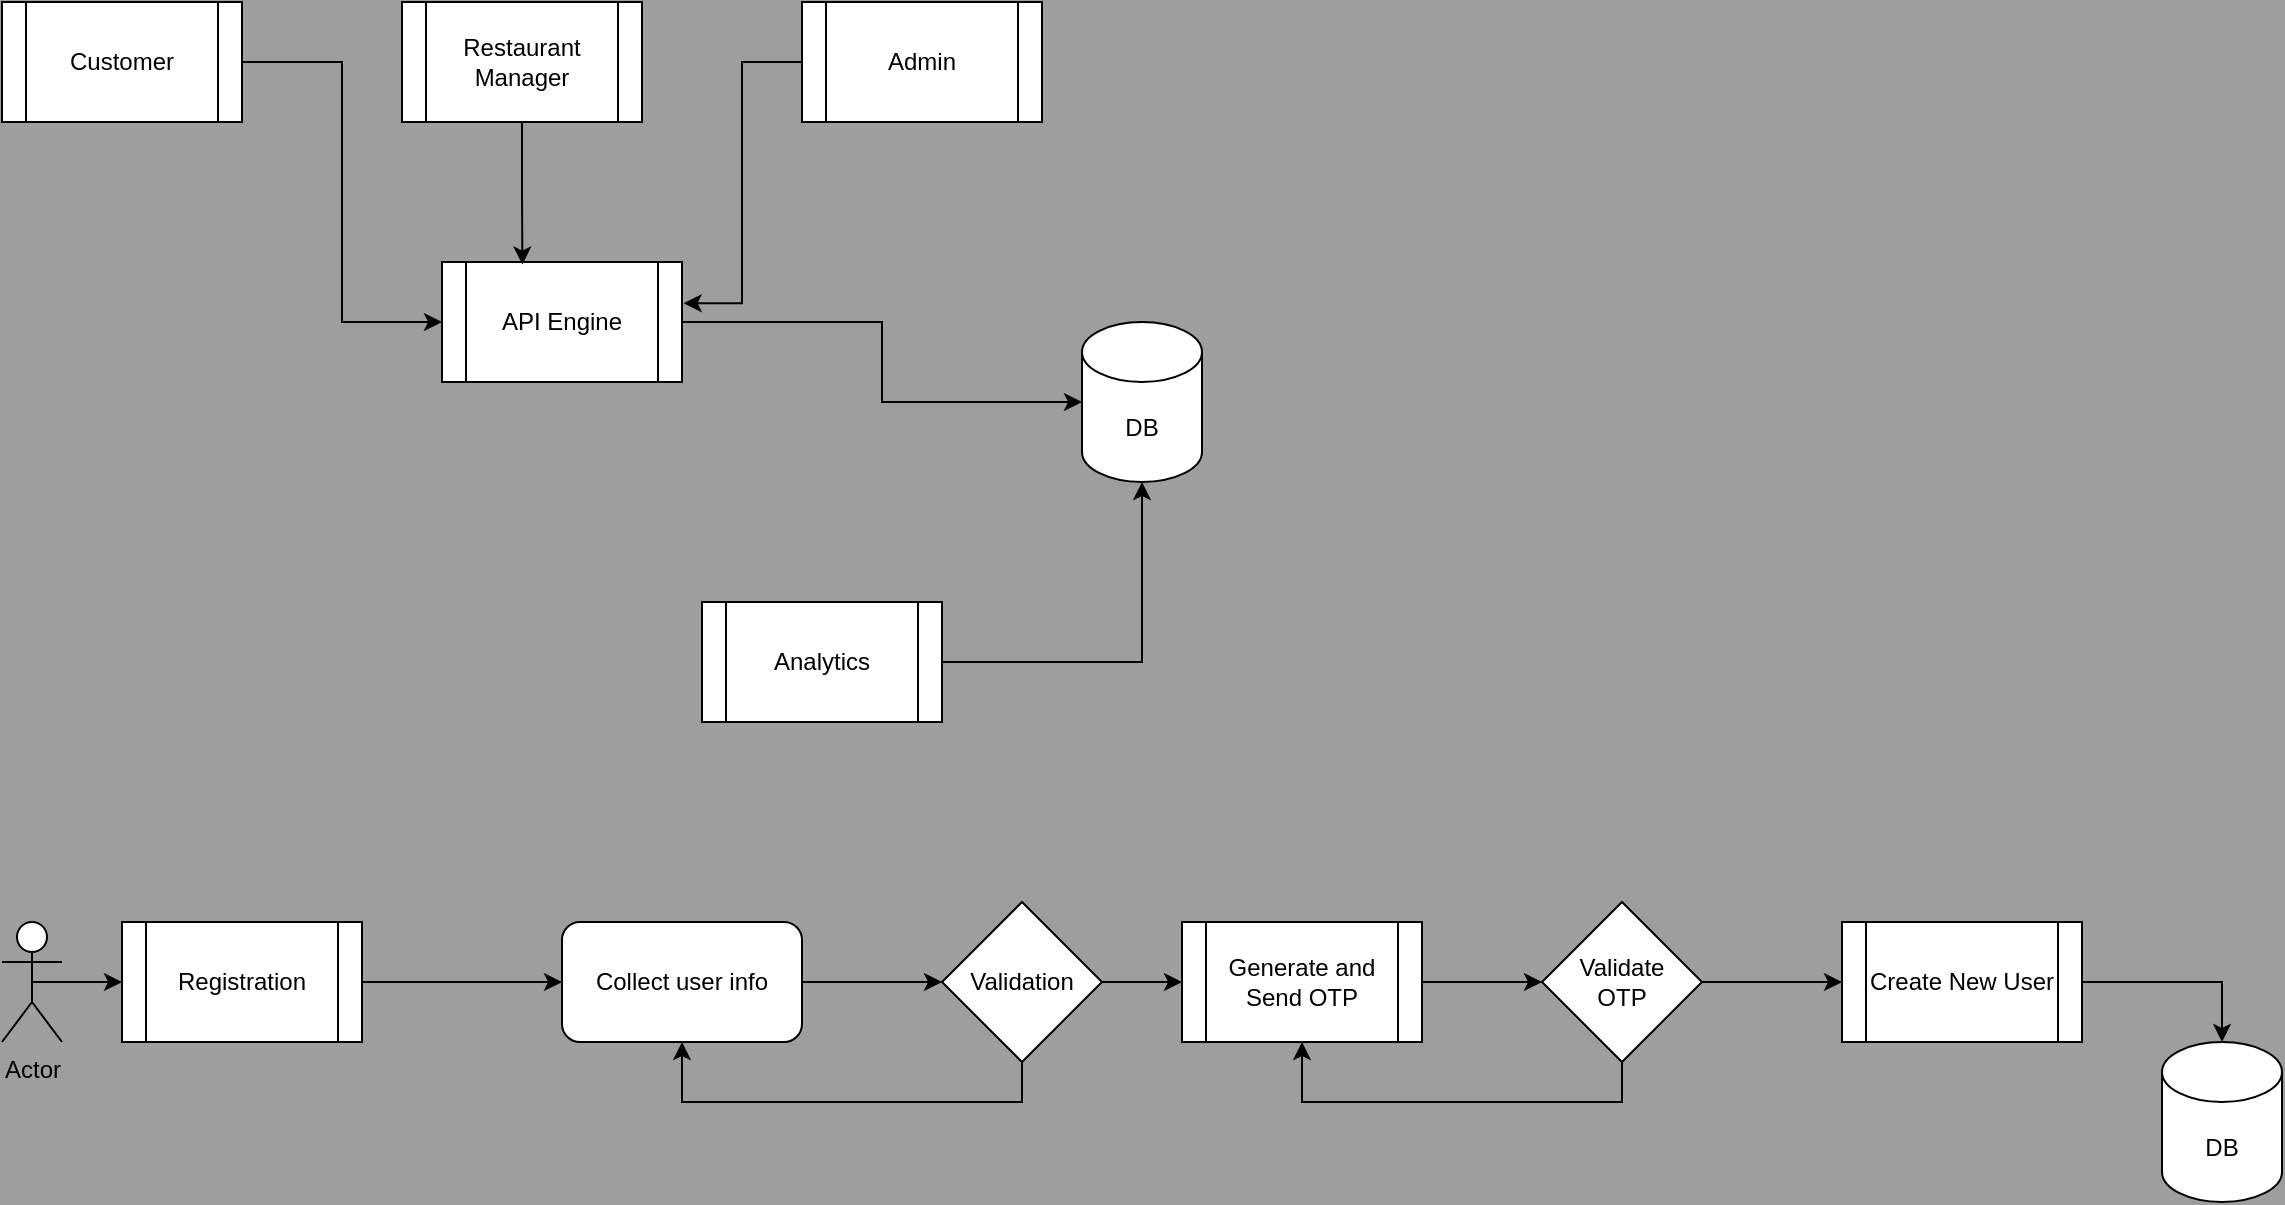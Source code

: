 <mxfile version="20.1.3" type="github"><diagram id="e1t5K0WVTeqLmPOKQeFu" name="Page-1"><mxGraphModel dx="1298" dy="865" grid="1" gridSize="10" guides="1" tooltips="1" connect="1" arrows="1" fold="1" page="1" pageScale="1" pageWidth="827" pageHeight="1169" background="#9E9E9E" math="0" shadow="0"><root><mxCell id="0"/><mxCell id="1" parent="0"/><mxCell id="-elARMc_oHwTk7DjKt0W-4" style="edgeStyle=orthogonalEdgeStyle;rounded=0;orthogonalLoop=1;jettySize=auto;html=1;exitX=1;exitY=0.5;exitDx=0;exitDy=0;entryX=0;entryY=0.5;entryDx=0;entryDy=0;entryPerimeter=0;" parent="1" source="-elARMc_oHwTk7DjKt0W-1" target="-elARMc_oHwTk7DjKt0W-2" edge="1"><mxGeometry relative="1" as="geometry"/></mxCell><mxCell id="-elARMc_oHwTk7DjKt0W-1" value="API Engine" style="shape=process;whiteSpace=wrap;html=1;backgroundOutline=1;" parent="1" vertex="1"><mxGeometry x="350" y="210" width="120" height="60" as="geometry"/></mxCell><mxCell id="-elARMc_oHwTk7DjKt0W-2" value="DB" style="shape=cylinder3;whiteSpace=wrap;html=1;boundedLbl=1;backgroundOutline=1;size=15;" parent="1" vertex="1"><mxGeometry x="670" y="240" width="60" height="80" as="geometry"/></mxCell><mxCell id="-elARMc_oHwTk7DjKt0W-5" style="edgeStyle=orthogonalEdgeStyle;rounded=0;orthogonalLoop=1;jettySize=auto;html=1;exitX=1;exitY=0.5;exitDx=0;exitDy=0;entryX=0.5;entryY=1;entryDx=0;entryDy=0;entryPerimeter=0;" parent="1" source="-elARMc_oHwTk7DjKt0W-3" target="-elARMc_oHwTk7DjKt0W-2" edge="1"><mxGeometry relative="1" as="geometry"/></mxCell><mxCell id="-elARMc_oHwTk7DjKt0W-3" value="Analytics" style="shape=process;whiteSpace=wrap;html=1;backgroundOutline=1;" parent="1" vertex="1"><mxGeometry x="480" y="380" width="120" height="60" as="geometry"/></mxCell><mxCell id="-elARMc_oHwTk7DjKt0W-10" style="edgeStyle=orthogonalEdgeStyle;rounded=0;orthogonalLoop=1;jettySize=auto;html=1;exitX=1;exitY=0.5;exitDx=0;exitDy=0;entryX=0;entryY=0.5;entryDx=0;entryDy=0;" parent="1" source="-elARMc_oHwTk7DjKt0W-6" target="-elARMc_oHwTk7DjKt0W-1" edge="1"><mxGeometry relative="1" as="geometry"/></mxCell><mxCell id="-elARMc_oHwTk7DjKt0W-6" value="Customer" style="shape=process;whiteSpace=wrap;html=1;backgroundOutline=1;" parent="1" vertex="1"><mxGeometry x="130" y="80" width="120" height="60" as="geometry"/></mxCell><mxCell id="-elARMc_oHwTk7DjKt0W-9" style="edgeStyle=orthogonalEdgeStyle;rounded=0;orthogonalLoop=1;jettySize=auto;html=1;exitX=0.5;exitY=1;exitDx=0;exitDy=0;entryX=0.335;entryY=0.021;entryDx=0;entryDy=0;entryPerimeter=0;" parent="1" source="-elARMc_oHwTk7DjKt0W-7" target="-elARMc_oHwTk7DjKt0W-1" edge="1"><mxGeometry relative="1" as="geometry"/></mxCell><mxCell id="-elARMc_oHwTk7DjKt0W-7" value="Restaurant Manager" style="shape=process;whiteSpace=wrap;html=1;backgroundOutline=1;" parent="1" vertex="1"><mxGeometry x="330" y="80" width="120" height="60" as="geometry"/></mxCell><mxCell id="-elARMc_oHwTk7DjKt0W-11" style="edgeStyle=orthogonalEdgeStyle;rounded=0;orthogonalLoop=1;jettySize=auto;html=1;exitX=0;exitY=0.5;exitDx=0;exitDy=0;entryX=1.007;entryY=0.343;entryDx=0;entryDy=0;entryPerimeter=0;" parent="1" source="-elARMc_oHwTk7DjKt0W-8" target="-elARMc_oHwTk7DjKt0W-1" edge="1"><mxGeometry relative="1" as="geometry"/></mxCell><mxCell id="-elARMc_oHwTk7DjKt0W-8" value="Admin" style="shape=process;whiteSpace=wrap;html=1;backgroundOutline=1;" parent="1" vertex="1"><mxGeometry x="530" y="80" width="120" height="60" as="geometry"/></mxCell><mxCell id="-elARMc_oHwTk7DjKt0W-15" style="edgeStyle=orthogonalEdgeStyle;rounded=0;orthogonalLoop=1;jettySize=auto;html=1;exitX=0.5;exitY=0.5;exitDx=0;exitDy=0;exitPerimeter=0;entryX=0;entryY=0.5;entryDx=0;entryDy=0;" parent="1" source="-elARMc_oHwTk7DjKt0W-12" target="-elARMc_oHwTk7DjKt0W-14" edge="1"><mxGeometry relative="1" as="geometry"/></mxCell><mxCell id="-elARMc_oHwTk7DjKt0W-12" value="Actor" style="shape=umlActor;verticalLabelPosition=bottom;verticalAlign=top;html=1;outlineConnect=0;" parent="1" vertex="1"><mxGeometry x="130" y="540" width="30" height="60" as="geometry"/></mxCell><mxCell id="-elARMc_oHwTk7DjKt0W-17" style="edgeStyle=orthogonalEdgeStyle;rounded=0;orthogonalLoop=1;jettySize=auto;html=1;exitX=1;exitY=0.5;exitDx=0;exitDy=0;" parent="1" source="-elARMc_oHwTk7DjKt0W-14" target="-elARMc_oHwTk7DjKt0W-16" edge="1"><mxGeometry relative="1" as="geometry"/></mxCell><mxCell id="-elARMc_oHwTk7DjKt0W-14" value="Registration" style="shape=process;whiteSpace=wrap;html=1;backgroundOutline=1;" parent="1" vertex="1"><mxGeometry x="190" y="540" width="120" height="60" as="geometry"/></mxCell><mxCell id="-elARMc_oHwTk7DjKt0W-19" style="edgeStyle=orthogonalEdgeStyle;rounded=0;orthogonalLoop=1;jettySize=auto;html=1;exitX=1;exitY=0.5;exitDx=0;exitDy=0;" parent="1" source="-elARMc_oHwTk7DjKt0W-16" target="-elARMc_oHwTk7DjKt0W-18" edge="1"><mxGeometry relative="1" as="geometry"/></mxCell><mxCell id="-elARMc_oHwTk7DjKt0W-16" value="Collect user info" style="rounded=1;whiteSpace=wrap;html=1;" parent="1" vertex="1"><mxGeometry x="410" y="540" width="120" height="60" as="geometry"/></mxCell><mxCell id="-elARMc_oHwTk7DjKt0W-20" style="edgeStyle=orthogonalEdgeStyle;rounded=0;orthogonalLoop=1;jettySize=auto;html=1;exitX=0.5;exitY=1;exitDx=0;exitDy=0;entryX=0.5;entryY=1;entryDx=0;entryDy=0;" parent="1" source="-elARMc_oHwTk7DjKt0W-18" target="-elARMc_oHwTk7DjKt0W-16" edge="1"><mxGeometry relative="1" as="geometry"/></mxCell><mxCell id="-elARMc_oHwTk7DjKt0W-21" style="edgeStyle=orthogonalEdgeStyle;rounded=0;orthogonalLoop=1;jettySize=auto;html=1;exitX=1;exitY=0.5;exitDx=0;exitDy=0;" parent="1" source="-elARMc_oHwTk7DjKt0W-18" target="-elARMc_oHwTk7DjKt0W-22" edge="1"><mxGeometry relative="1" as="geometry"><mxPoint x="730.0" y="569.833" as="targetPoint"/></mxGeometry></mxCell><mxCell id="-elARMc_oHwTk7DjKt0W-18" value="Validation" style="rhombus;whiteSpace=wrap;html=1;" parent="1" vertex="1"><mxGeometry x="600" y="530" width="80" height="80" as="geometry"/></mxCell><mxCell id="-elARMc_oHwTk7DjKt0W-24" style="edgeStyle=orthogonalEdgeStyle;rounded=0;orthogonalLoop=1;jettySize=auto;html=1;exitX=1;exitY=0.5;exitDx=0;exitDy=0;entryX=0;entryY=0.5;entryDx=0;entryDy=0;" parent="1" source="-elARMc_oHwTk7DjKt0W-22" target="-elARMc_oHwTk7DjKt0W-23" edge="1"><mxGeometry relative="1" as="geometry"/></mxCell><mxCell id="-elARMc_oHwTk7DjKt0W-22" value="Generate and Send OTP" style="shape=process;whiteSpace=wrap;html=1;backgroundOutline=1;" parent="1" vertex="1"><mxGeometry x="720.0" y="540.003" width="120" height="60" as="geometry"/></mxCell><mxCell id="-elARMc_oHwTk7DjKt0W-25" style="edgeStyle=orthogonalEdgeStyle;rounded=0;orthogonalLoop=1;jettySize=auto;html=1;exitX=0.5;exitY=1;exitDx=0;exitDy=0;entryX=0.5;entryY=1;entryDx=0;entryDy=0;" parent="1" source="-elARMc_oHwTk7DjKt0W-23" target="-elARMc_oHwTk7DjKt0W-22" edge="1"><mxGeometry relative="1" as="geometry"/></mxCell><mxCell id="-elARMc_oHwTk7DjKt0W-28" style="edgeStyle=orthogonalEdgeStyle;rounded=0;orthogonalLoop=1;jettySize=auto;html=1;exitX=1;exitY=0.5;exitDx=0;exitDy=0;entryX=0;entryY=0.5;entryDx=0;entryDy=0;" parent="1" source="-elARMc_oHwTk7DjKt0W-23" target="-elARMc_oHwTk7DjKt0W-26" edge="1"><mxGeometry relative="1" as="geometry"/></mxCell><mxCell id="-elARMc_oHwTk7DjKt0W-23" value="Validate&lt;br&gt;OTP" style="rhombus;whiteSpace=wrap;html=1;" parent="1" vertex="1"><mxGeometry x="900" y="530" width="80" height="80" as="geometry"/></mxCell><mxCell id="-elARMc_oHwTk7DjKt0W-29" style="edgeStyle=orthogonalEdgeStyle;rounded=0;orthogonalLoop=1;jettySize=auto;html=1;exitX=1;exitY=0.5;exitDx=0;exitDy=0;entryX=0.5;entryY=0;entryDx=0;entryDy=0;entryPerimeter=0;" parent="1" source="-elARMc_oHwTk7DjKt0W-26" target="-elARMc_oHwTk7DjKt0W-27" edge="1"><mxGeometry relative="1" as="geometry"/></mxCell><mxCell id="-elARMc_oHwTk7DjKt0W-26" value="Create New User" style="shape=process;whiteSpace=wrap;html=1;backgroundOutline=1;" parent="1" vertex="1"><mxGeometry x="1050" y="540" width="120" height="60" as="geometry"/></mxCell><mxCell id="-elARMc_oHwTk7DjKt0W-27" value="DB" style="shape=cylinder3;whiteSpace=wrap;html=1;boundedLbl=1;backgroundOutline=1;size=15;" parent="1" vertex="1"><mxGeometry x="1210" y="600" width="60" height="80" as="geometry"/></mxCell></root></mxGraphModel></diagram></mxfile>